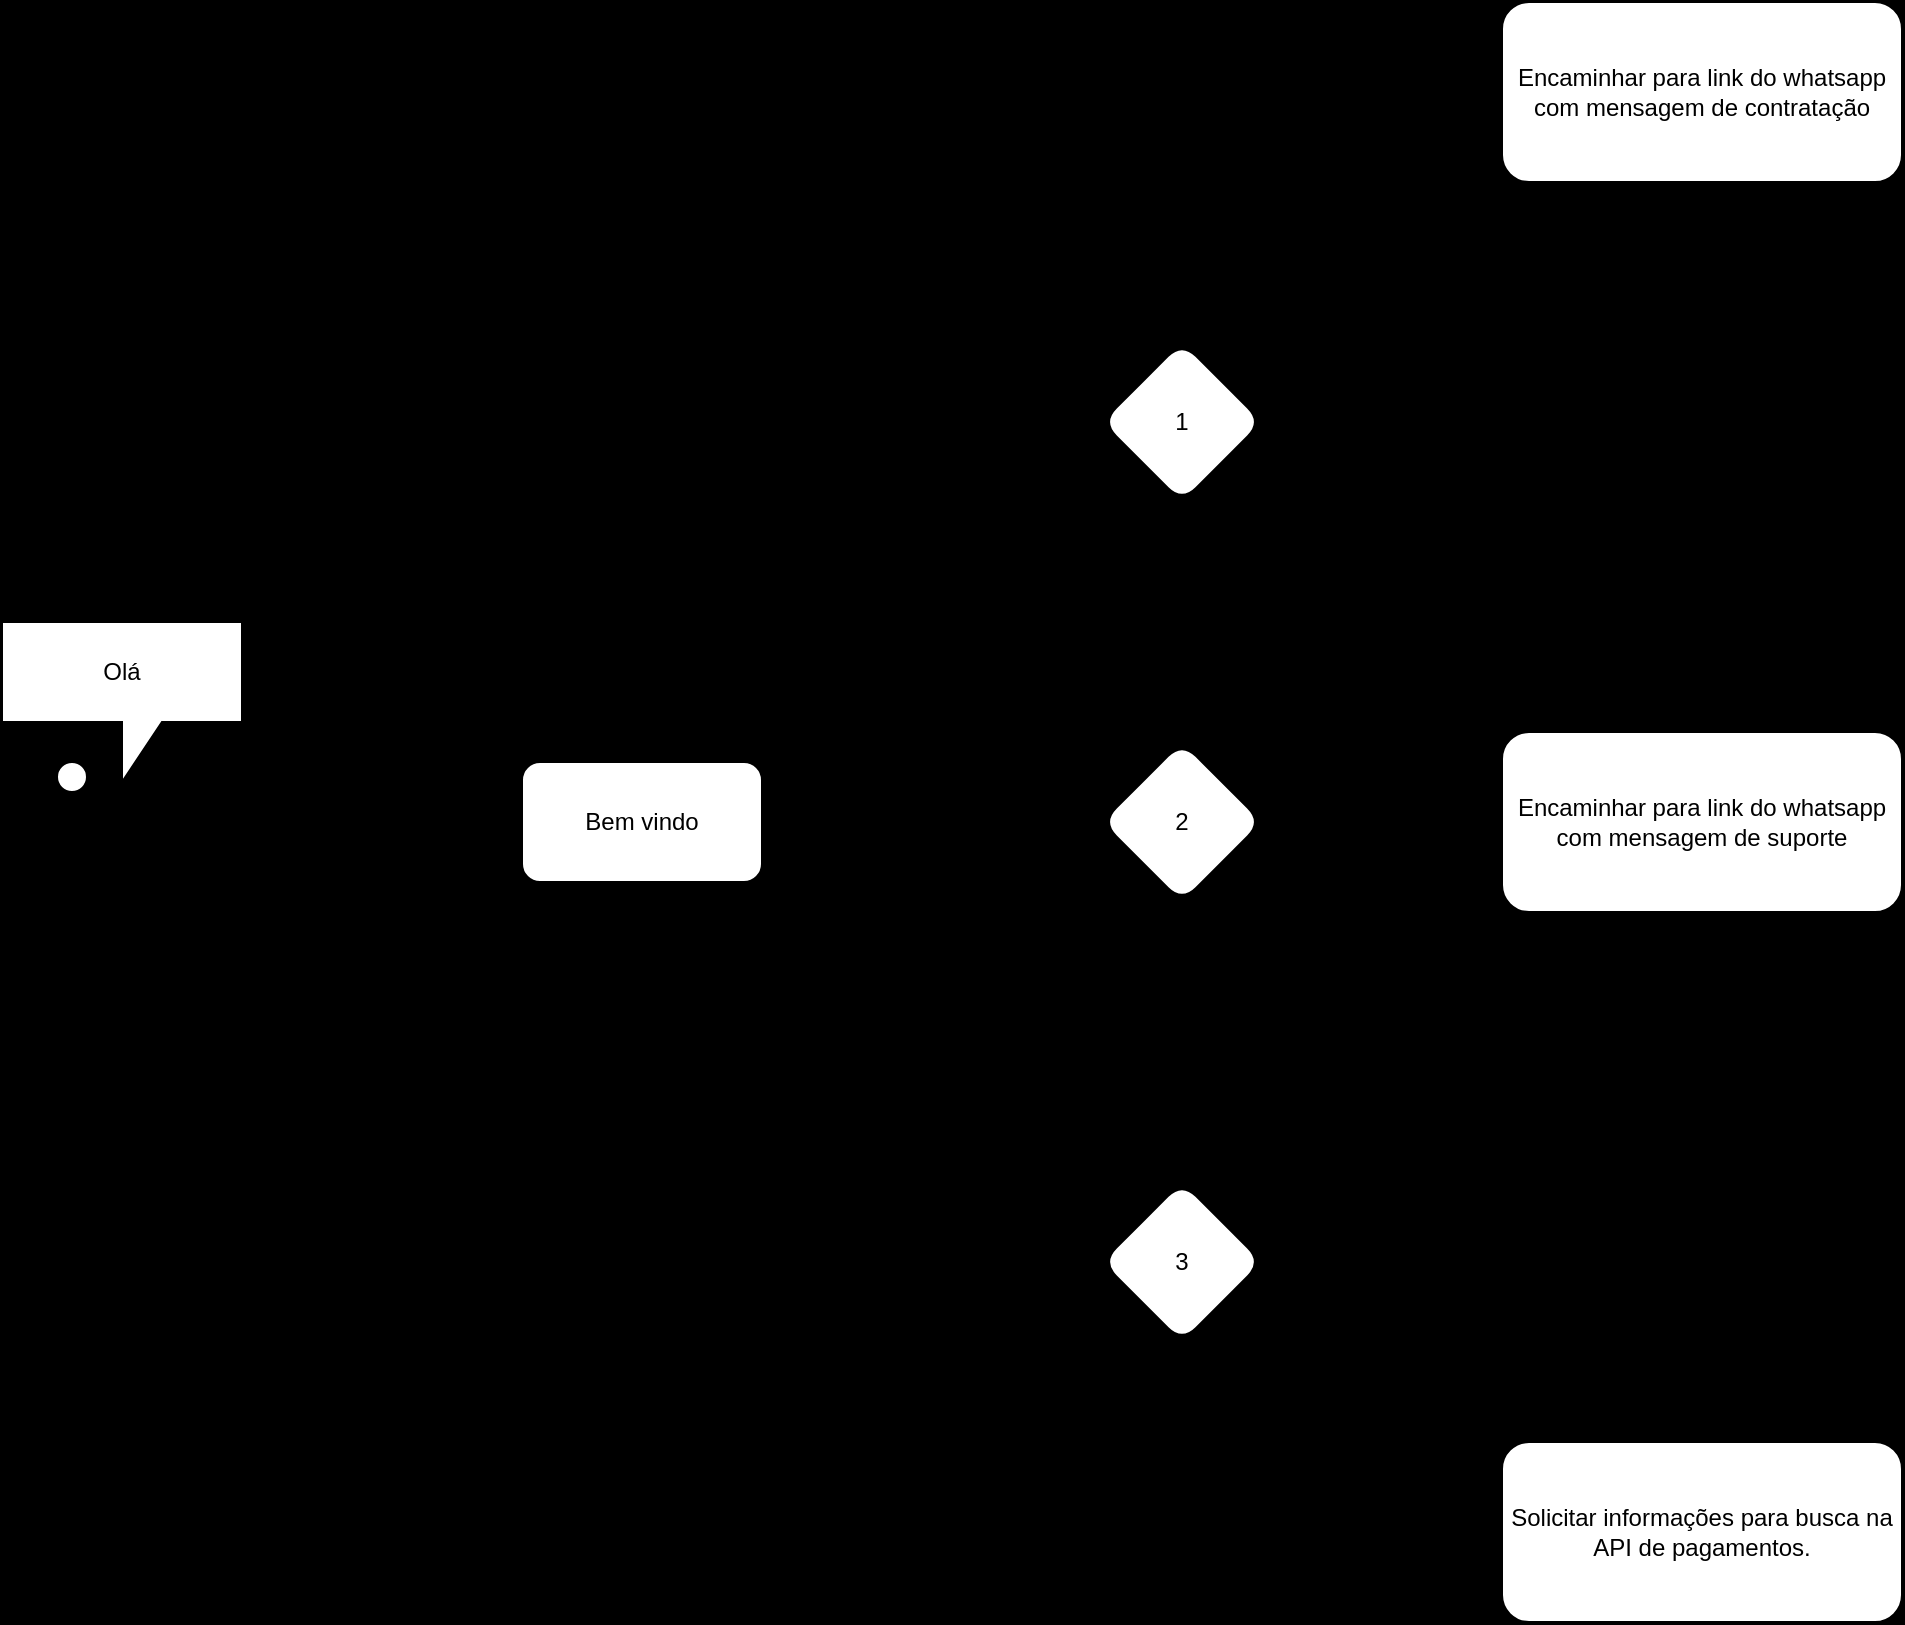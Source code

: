 <mxfile>
    <diagram id="0rwfnVgCU1Fc1IYMDqj6" name="Page-1">
        <mxGraphModel dx="2316" dy="1544" grid="1" gridSize="10" guides="1" tooltips="1" connect="1" arrows="1" fold="1" page="0" pageScale="1" pageWidth="850" pageHeight="1100" background="#000000" math="0" shadow="0">
            <root>
                <mxCell id="0"/>
                <mxCell id="1" parent="0"/>
                <mxCell id="17" style="edgeStyle=none;html=1;" edge="1" parent="1" source="2" target="15">
                    <mxGeometry relative="1" as="geometry"/>
                </mxCell>
                <mxCell id="21" style="edgeStyle=none;html=1;" edge="1" parent="1" source="2" target="18">
                    <mxGeometry relative="1" as="geometry"/>
                </mxCell>
                <mxCell id="22" style="edgeStyle=none;html=1;" edge="1" parent="1" source="2" target="19">
                    <mxGeometry relative="1" as="geometry"/>
                </mxCell>
                <mxCell id="2" value="Bem vindo" style="rounded=1;whiteSpace=wrap;html=1;" vertex="1" parent="1">
                    <mxGeometry x="400" y="110" width="120" height="60" as="geometry"/>
                </mxCell>
                <mxCell id="4" style="edgeStyle=none;html=1;" edge="1" parent="1" source="3" target="2">
                    <mxGeometry relative="1" as="geometry"/>
                </mxCell>
                <mxCell id="6" value="" style="group" vertex="1" connectable="0" parent="1">
                    <mxGeometry x="140" y="40" width="120" height="130" as="geometry"/>
                </mxCell>
                <mxCell id="3" value="Cliente" style="shape=umlActor;verticalLabelPosition=bottom;verticalAlign=top;html=1;outlineConnect=0;" vertex="1" parent="6">
                    <mxGeometry x="20" y="70" width="30" height="60" as="geometry"/>
                </mxCell>
                <mxCell id="5" value="Olá" style="shape=callout;whiteSpace=wrap;html=1;perimeter=calloutPerimeter;" vertex="1" parent="6">
                    <mxGeometry width="120" height="80" as="geometry"/>
                </mxCell>
                <mxCell id="8" style="edgeStyle=none;html=1;" edge="1" parent="1" source="7" target="2">
                    <mxGeometry relative="1" as="geometry"/>
                </mxCell>
                <mxCell id="7" value="Seja bem vindo ao atendimento Powerlink Company...&lt;br&gt;Informe o número refente a opção de atendimento desejado:&lt;br&gt;&lt;br&gt;1 - Contratar nossos serviços&lt;br&gt;2 - Suporte&lt;br&gt;3 - Realizar pagamento" style="text;html=1;align=left;verticalAlign=middle;resizable=0;points=[];autosize=1;strokeColor=none;fillColor=none;" vertex="1" parent="1">
                    <mxGeometry x="285" y="290" width="350" height="100" as="geometry"/>
                </mxCell>
                <mxCell id="9" value="Encaminhar para link do whatsapp com mensagem de contratação" style="rounded=1;whiteSpace=wrap;html=1;spacingLeft=2;spacingRight=2;" vertex="1" parent="1">
                    <mxGeometry x="890" y="-270" width="200" height="90" as="geometry"/>
                </mxCell>
                <mxCell id="26" style="edgeStyle=none;html=1;" edge="1" parent="1" source="15" target="9">
                    <mxGeometry relative="1" as="geometry"/>
                </mxCell>
                <mxCell id="15" value="1" style="rhombus;whiteSpace=wrap;html=1;rounded=1;" vertex="1" parent="1">
                    <mxGeometry x="690" y="-100" width="80" height="80" as="geometry"/>
                </mxCell>
                <mxCell id="24" style="edgeStyle=none;html=1;" edge="1" parent="1" source="18" target="27">
                    <mxGeometry relative="1" as="geometry">
                        <mxPoint x="890" y="140" as="targetPoint"/>
                    </mxGeometry>
                </mxCell>
                <mxCell id="18" value="2" style="rhombus;whiteSpace=wrap;html=1;rounded=1;" vertex="1" parent="1">
                    <mxGeometry x="690" y="100" width="80" height="80" as="geometry"/>
                </mxCell>
                <mxCell id="25" style="edgeStyle=none;html=1;entryX=0;entryY=0.5;entryDx=0;entryDy=0;" edge="1" parent="1" source="19" target="28">
                    <mxGeometry relative="1" as="geometry">
                        <mxPoint x="906" y="480" as="targetPoint"/>
                    </mxGeometry>
                </mxCell>
                <mxCell id="19" value="3" style="rhombus;whiteSpace=wrap;html=1;rounded=1;" vertex="1" parent="1">
                    <mxGeometry x="690" y="320" width="80" height="80" as="geometry"/>
                </mxCell>
                <mxCell id="27" value="Encaminhar para link do whatsapp com mensagem de suporte" style="rounded=1;whiteSpace=wrap;html=1;spacingLeft=2;spacingRight=2;" vertex="1" parent="1">
                    <mxGeometry x="890" y="95" width="200" height="90" as="geometry"/>
                </mxCell>
                <mxCell id="28" value="Solicitar informações para busca na API de pagamentos." style="rounded=1;whiteSpace=wrap;html=1;spacingLeft=2;spacingRight=2;" vertex="1" parent="1">
                    <mxGeometry x="890" y="450" width="200" height="90" as="geometry"/>
                </mxCell>
            </root>
        </mxGraphModel>
    </diagram>
</mxfile>